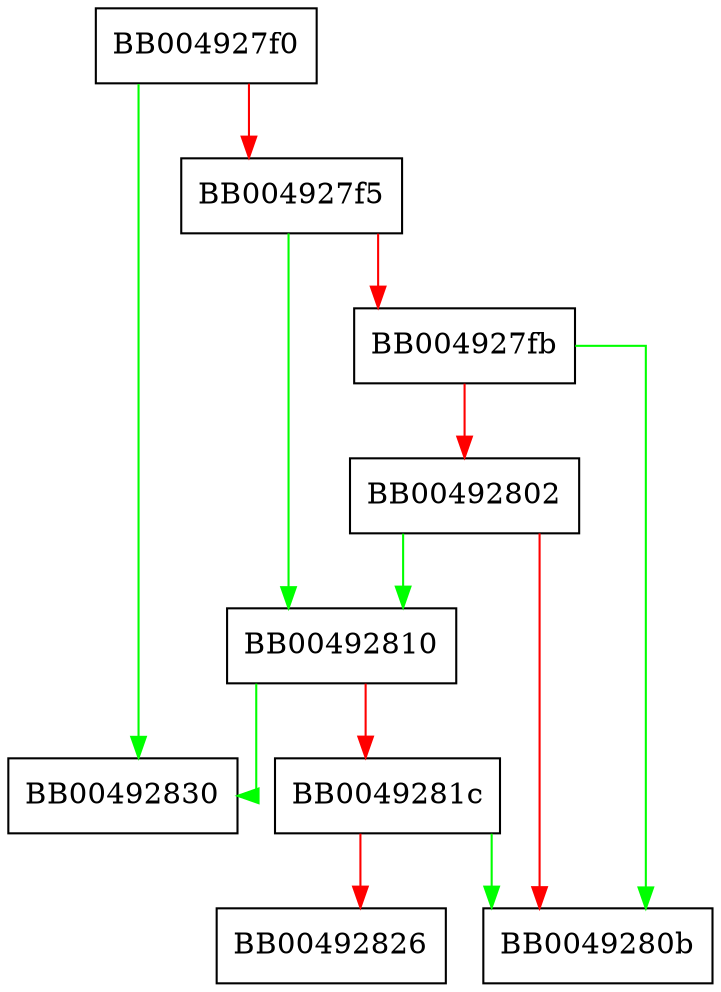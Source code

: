 digraph SSL_client_hello_get0_random {
  node [shape="box"];
  graph [splines=ortho];
  BB004927f0 -> BB00492830 [color="green"];
  BB004927f0 -> BB004927f5 [color="red"];
  BB004927f5 -> BB00492810 [color="green"];
  BB004927f5 -> BB004927fb [color="red"];
  BB004927fb -> BB0049280b [color="green"];
  BB004927fb -> BB00492802 [color="red"];
  BB00492802 -> BB00492810 [color="green"];
  BB00492802 -> BB0049280b [color="red"];
  BB00492810 -> BB00492830 [color="green"];
  BB00492810 -> BB0049281c [color="red"];
  BB0049281c -> BB0049280b [color="green"];
  BB0049281c -> BB00492826 [color="red"];
}